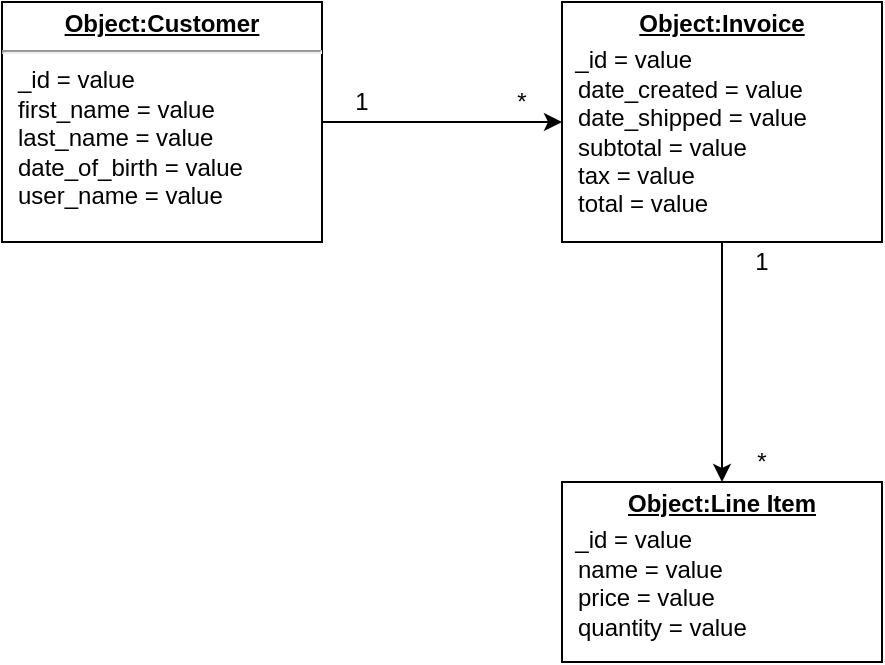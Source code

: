 <mxfile version="13.0.6" type="device"><diagram name="Page-1" id="b520641d-4fe3-3701-9064-5fc419738815"><mxGraphModel dx="534" dy="767" grid="1" gridSize="10" guides="1" tooltips="1" connect="1" arrows="1" fold="1" page="1" pageScale="1" pageWidth="1100" pageHeight="850" background="#ffffff" math="0" shadow="0"><root><mxCell id="0"/><mxCell id="1" parent="0"/><mxCell id="dMPIrfQ37rRjYwH65iOQ-13" value="" style="edgeStyle=orthogonalEdgeStyle;rounded=0;orthogonalLoop=1;jettySize=auto;html=1;entryX=0;entryY=0.5;entryDx=0;entryDy=0;" edge="1" parent="1" source="dMPIrfQ37rRjYwH65iOQ-9" target="dMPIrfQ37rRjYwH65iOQ-10"><mxGeometry relative="1" as="geometry"><mxPoint x="320" y="100" as="targetPoint"/></mxGeometry></mxCell><mxCell id="dMPIrfQ37rRjYwH65iOQ-9" value="&lt;p style=&quot;margin: 0px ; margin-top: 4px ; text-align: center ; text-decoration: underline&quot;&gt;&lt;b&gt;Object:Customer&lt;/b&gt;&lt;/p&gt;&lt;hr&gt;&lt;p style=&quot;margin: 0px ; margin-left: 8px&quot;&gt;_id = value&lt;br&gt;first_name = value&lt;br&gt;last_name = value&lt;/p&gt;&lt;p style=&quot;margin: 0px ; margin-left: 8px&quot;&gt;date_of_birth = value&lt;/p&gt;&lt;p style=&quot;margin: 0px ; margin-left: 8px&quot;&gt;user_name = value&lt;/p&gt;" style="verticalAlign=top;align=left;overflow=fill;fontSize=12;fontFamily=Helvetica;html=1;" vertex="1" parent="1"><mxGeometry x="80" y="40" width="160" height="120" as="geometry"/></mxCell><mxCell id="dMPIrfQ37rRjYwH65iOQ-17" value="" style="edgeStyle=orthogonalEdgeStyle;rounded=0;orthogonalLoop=1;jettySize=auto;html=1;entryX=0.5;entryY=0;entryDx=0;entryDy=0;" edge="1" parent="1" source="dMPIrfQ37rRjYwH65iOQ-10" target="dMPIrfQ37rRjYwH65iOQ-11"><mxGeometry relative="1" as="geometry"><mxPoint x="440" y="240" as="targetPoint"/></mxGeometry></mxCell><mxCell id="dMPIrfQ37rRjYwH65iOQ-10" value="&lt;p style=&quot;margin: 0px ; margin-top: 4px ; text-align: center ; text-decoration: underline&quot;&gt;&lt;b&gt;Object:Invoice&lt;/b&gt;&lt;/p&gt;&lt;p style=&quot;margin: 4px 0px 0px&quot;&gt;&lt;span&gt;&amp;nbsp; _id = value&lt;/span&gt;&lt;/p&gt;&lt;p style=&quot;margin: 0px ; margin-left: 8px&quot;&gt;date_created = value&lt;br&gt;date_shipped = value&lt;/p&gt;&lt;p style=&quot;margin: 0px ; margin-left: 8px&quot;&gt;subtotal = value&lt;/p&gt;&lt;p style=&quot;margin: 0px ; margin-left: 8px&quot;&gt;tax = value&lt;/p&gt;&lt;p style=&quot;margin: 0px ; margin-left: 8px&quot;&gt;total = value&lt;/p&gt;" style="verticalAlign=top;align=left;overflow=fill;fontSize=12;fontFamily=Helvetica;html=1;" vertex="1" parent="1"><mxGeometry x="360" y="40" width="160" height="120" as="geometry"/></mxCell><mxCell id="dMPIrfQ37rRjYwH65iOQ-11" value="&lt;p style=&quot;margin: 0px ; margin-top: 4px ; text-align: center ; text-decoration: underline&quot;&gt;&lt;b&gt;Object:Line Item&lt;/b&gt;&lt;/p&gt;&lt;p style=&quot;margin: 4px 0px 0px&quot;&gt;&lt;span&gt;&amp;nbsp; _id = value&lt;/span&gt;&lt;/p&gt;&lt;p style=&quot;margin: 0px ; margin-left: 8px&quot;&gt;name = value&lt;br&gt;price = value&lt;/p&gt;&lt;p style=&quot;margin: 0px ; margin-left: 8px&quot;&gt;quantity = value&lt;/p&gt;" style="verticalAlign=top;align=left;overflow=fill;fontSize=12;fontFamily=Helvetica;html=1;" vertex="1" parent="1"><mxGeometry x="360" y="280" width="160" height="90" as="geometry"/></mxCell><mxCell id="dMPIrfQ37rRjYwH65iOQ-14" value="*" style="text;html=1;strokeColor=none;fillColor=none;align=center;verticalAlign=middle;whiteSpace=wrap;rounded=0;" vertex="1" parent="1"><mxGeometry x="320" y="80" width="40" height="20" as="geometry"/></mxCell><mxCell id="dMPIrfQ37rRjYwH65iOQ-15" value="1" style="text;html=1;strokeColor=none;fillColor=none;align=center;verticalAlign=middle;whiteSpace=wrap;rounded=0;" vertex="1" parent="1"><mxGeometry x="240" y="80" width="40" height="20" as="geometry"/></mxCell><mxCell id="dMPIrfQ37rRjYwH65iOQ-18" value="*" style="text;html=1;strokeColor=none;fillColor=none;align=center;verticalAlign=middle;whiteSpace=wrap;rounded=0;" vertex="1" parent="1"><mxGeometry x="440" y="260" width="40" height="20" as="geometry"/></mxCell><mxCell id="dMPIrfQ37rRjYwH65iOQ-19" value="1" style="text;html=1;strokeColor=none;fillColor=none;align=center;verticalAlign=middle;whiteSpace=wrap;rounded=0;" vertex="1" parent="1"><mxGeometry x="440" y="160" width="40" height="20" as="geometry"/></mxCell></root></mxGraphModel></diagram></mxfile>
